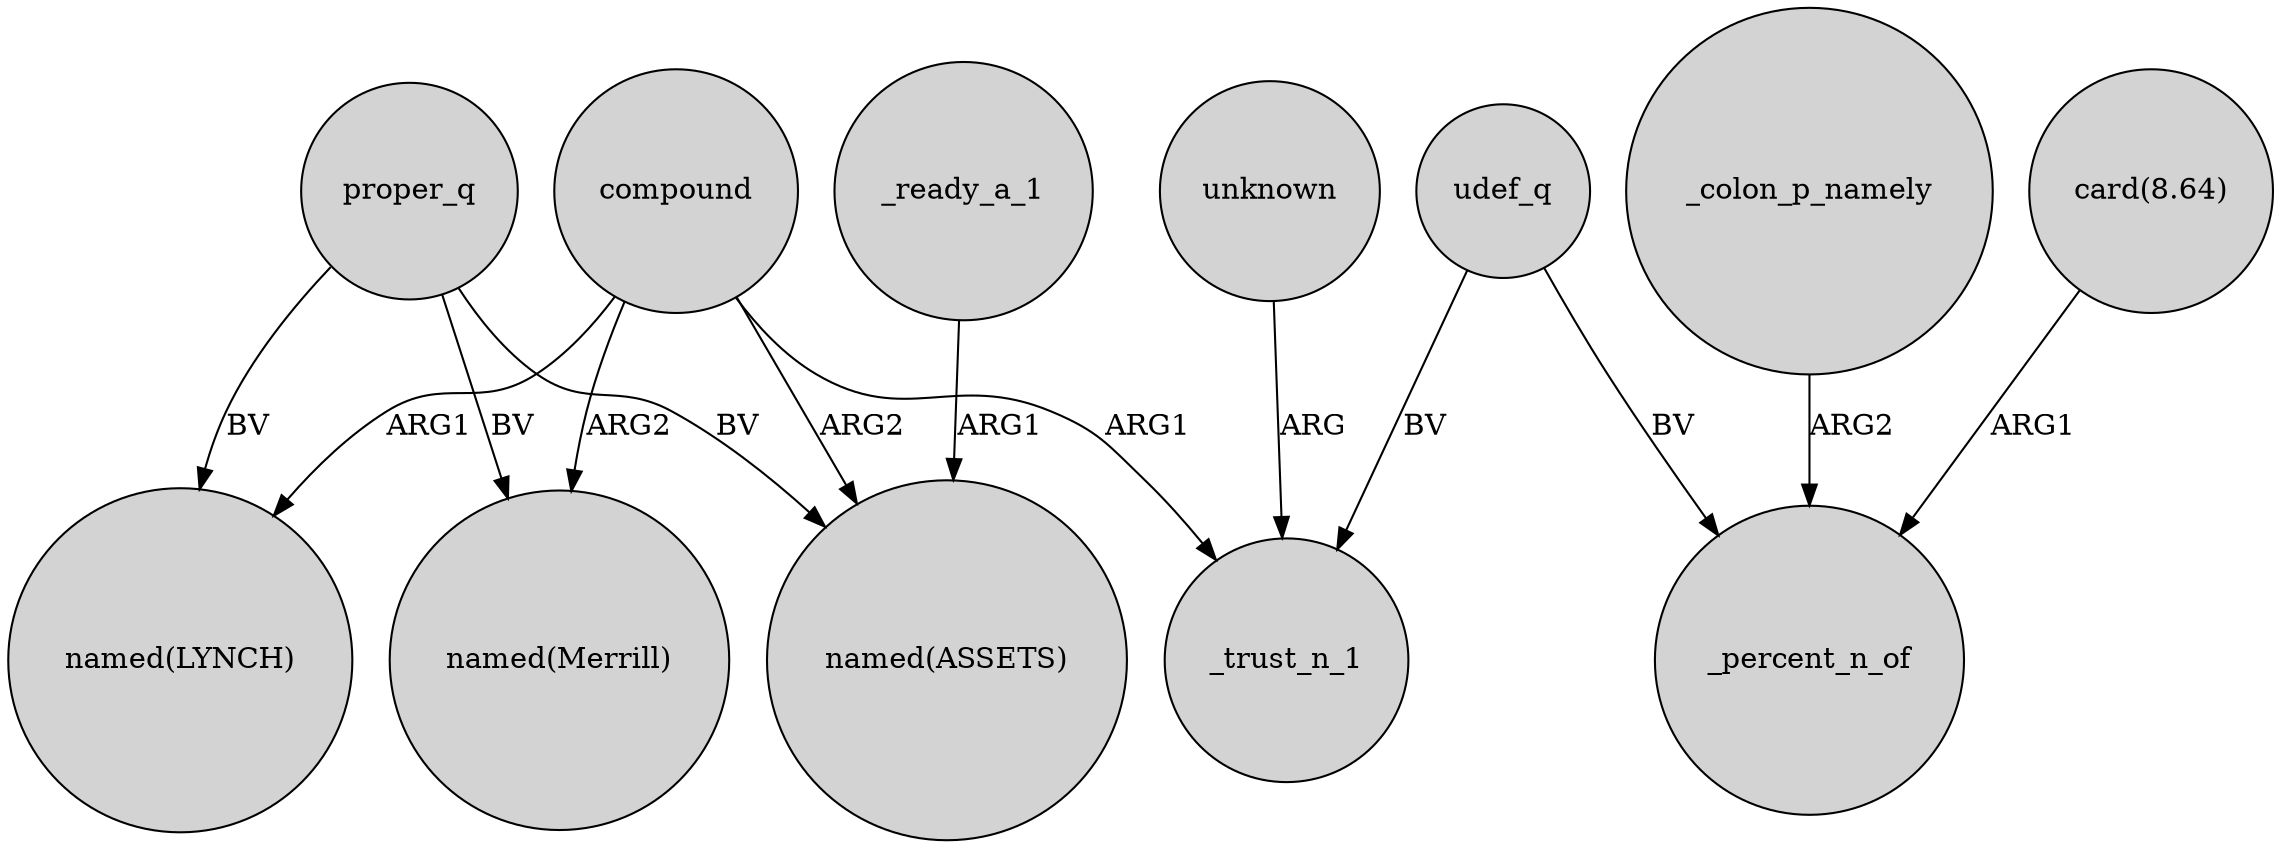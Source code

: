 digraph {
	node [shape=circle style=filled]
	udef_q -> _trust_n_1 [label=BV]
	_colon_p_namely -> _percent_n_of [label=ARG2]
	proper_q -> "named(Merrill)" [label=BV]
	compound -> "named(LYNCH)" [label=ARG1]
	compound -> "named(Merrill)" [label=ARG2]
	udef_q -> _percent_n_of [label=BV]
	unknown -> _trust_n_1 [label=ARG]
	proper_q -> "named(ASSETS)" [label=BV]
	compound -> _trust_n_1 [label=ARG1]
	_ready_a_1 -> "named(ASSETS)" [label=ARG1]
	compound -> "named(ASSETS)" [label=ARG2]
	"card(8.64)" -> _percent_n_of [label=ARG1]
	proper_q -> "named(LYNCH)" [label=BV]
}
